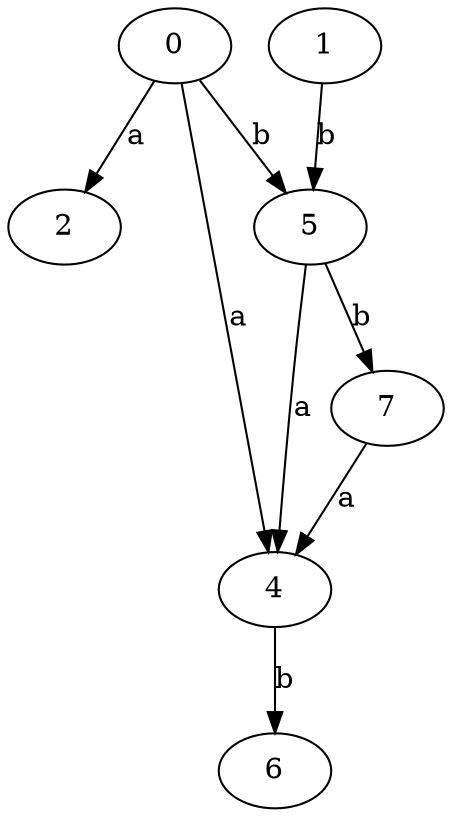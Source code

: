 strict digraph  {
0;
2;
4;
5;
6;
7;
1;
0 -> 2  [label=a];
0 -> 4  [label=a];
0 -> 5  [label=b];
4 -> 6  [label=b];
5 -> 4  [label=a];
5 -> 7  [label=b];
7 -> 4  [label=a];
1 -> 5  [label=b];
}
